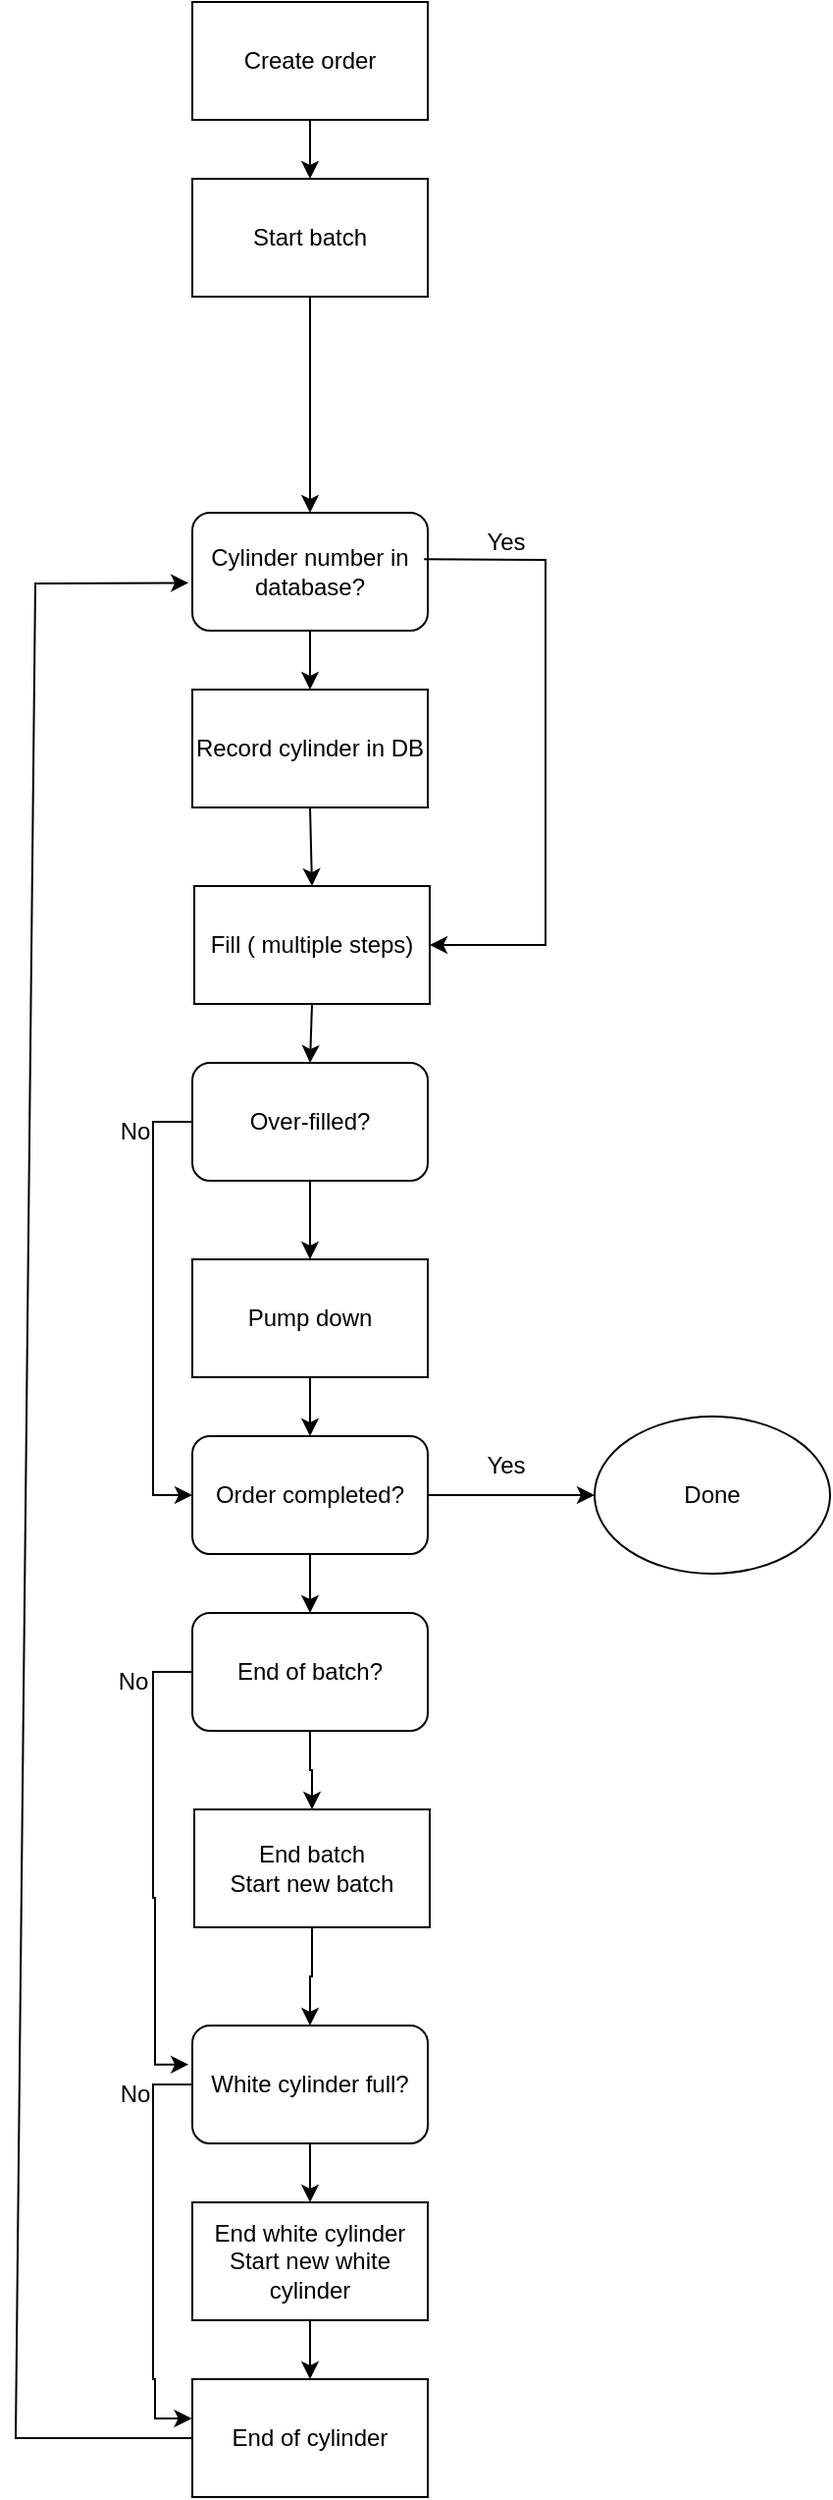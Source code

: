 <mxfile version="27.2.0">
  <diagram name="Page-1" id="SSsxMWeQ8-M9QcmUKwwt">
    <mxGraphModel dx="1481" dy="817" grid="1" gridSize="10" guides="1" tooltips="1" connect="1" arrows="1" fold="1" page="1" pageScale="1" pageWidth="850" pageHeight="1100" math="0" shadow="0">
      <root>
        <mxCell id="0" />
        <mxCell id="1" parent="0" />
        <mxCell id="BgqR5HtgQsPiQOY6_zYx-1" value="Create order" style="rounded=0;whiteSpace=wrap;html=1;" parent="1" vertex="1">
          <mxGeometry x="160" y="100" width="120" height="60" as="geometry" />
        </mxCell>
        <mxCell id="w9UUJg7tNdVBgjsag2E3-1" value="Start batch" style="rounded=0;whiteSpace=wrap;html=1;" parent="1" vertex="1">
          <mxGeometry x="160" y="190" width="120" height="60" as="geometry" />
        </mxCell>
        <mxCell id="w9UUJg7tNdVBgjsag2E3-2" value="Cylinder number in database?" style="rounded=1;whiteSpace=wrap;html=1;" parent="1" vertex="1">
          <mxGeometry x="160" y="360" width="120" height="60" as="geometry" />
        </mxCell>
        <mxCell id="w9UUJg7tNdVBgjsag2E3-3" value="" style="endArrow=classic;html=1;rounded=0;exitX=0.5;exitY=1;exitDx=0;exitDy=0;entryX=0.5;entryY=0;entryDx=0;entryDy=0;" parent="1" source="w9UUJg7tNdVBgjsag2E3-1" target="w9UUJg7tNdVBgjsag2E3-2" edge="1">
          <mxGeometry width="50" height="50" relative="1" as="geometry">
            <mxPoint x="400" y="430" as="sourcePoint" />
            <mxPoint x="450" y="380" as="targetPoint" />
          </mxGeometry>
        </mxCell>
        <mxCell id="w9UUJg7tNdVBgjsag2E3-4" value="" style="endArrow=classic;html=1;rounded=0;entryX=0.5;entryY=0;entryDx=0;entryDy=0;" parent="1" target="w9UUJg7tNdVBgjsag2E3-1" edge="1">
          <mxGeometry width="50" height="50" relative="1" as="geometry">
            <mxPoint x="220" y="160" as="sourcePoint" />
            <mxPoint x="270" y="100" as="targetPoint" />
          </mxGeometry>
        </mxCell>
        <mxCell id="w9UUJg7tNdVBgjsag2E3-5" value="Record cylinder in DB" style="rounded=0;whiteSpace=wrap;html=1;" parent="1" vertex="1">
          <mxGeometry x="160" y="450" width="120" height="60" as="geometry" />
        </mxCell>
        <mxCell id="w9UUJg7tNdVBgjsag2E3-7" value="Fill ( multiple steps)" style="rounded=0;whiteSpace=wrap;html=1;" parent="1" vertex="1">
          <mxGeometry x="161" y="550" width="120" height="60" as="geometry" />
        </mxCell>
        <mxCell id="w9UUJg7tNdVBgjsag2E3-8" value="" style="endArrow=classic;html=1;rounded=0;exitX=0.5;exitY=1;exitDx=0;exitDy=0;" parent="1" source="w9UUJg7tNdVBgjsag2E3-2" target="w9UUJg7tNdVBgjsag2E3-5" edge="1">
          <mxGeometry width="50" height="50" relative="1" as="geometry">
            <mxPoint x="400" y="510" as="sourcePoint" />
            <mxPoint x="450" y="460" as="targetPoint" />
          </mxGeometry>
        </mxCell>
        <mxCell id="w9UUJg7tNdVBgjsag2E3-9" value="" style="endArrow=classic;html=1;rounded=0;entryX=0.5;entryY=0;entryDx=0;entryDy=0;" parent="1" target="w9UUJg7tNdVBgjsag2E3-7" edge="1">
          <mxGeometry width="50" height="50" relative="1" as="geometry">
            <mxPoint x="220" y="510" as="sourcePoint" />
            <mxPoint x="270" y="460" as="targetPoint" />
          </mxGeometry>
        </mxCell>
        <mxCell id="w9UUJg7tNdVBgjsag2E3-10" value="" style="endArrow=classic;html=1;rounded=0;exitX=0.984;exitY=0.393;exitDx=0;exitDy=0;exitPerimeter=0;entryX=1;entryY=0.5;entryDx=0;entryDy=0;" parent="1" source="w9UUJg7tNdVBgjsag2E3-2" target="w9UUJg7tNdVBgjsag2E3-7" edge="1">
          <mxGeometry width="50" height="50" relative="1" as="geometry">
            <mxPoint x="400" y="510" as="sourcePoint" />
            <mxPoint x="340" y="570" as="targetPoint" />
            <Array as="points">
              <mxPoint x="340" y="384" />
              <mxPoint x="340" y="580" />
            </Array>
          </mxGeometry>
        </mxCell>
        <mxCell id="w9UUJg7tNdVBgjsag2E3-11" value="Over-filled?" style="rounded=1;whiteSpace=wrap;html=1;" parent="1" vertex="1">
          <mxGeometry x="160" y="640" width="120" height="60" as="geometry" />
        </mxCell>
        <mxCell id="w9UUJg7tNdVBgjsag2E3-12" value="" style="endArrow=classic;html=1;rounded=0;exitX=0.5;exitY=1;exitDx=0;exitDy=0;entryX=0.5;entryY=0;entryDx=0;entryDy=0;" parent="1" source="w9UUJg7tNdVBgjsag2E3-7" target="w9UUJg7tNdVBgjsag2E3-11" edge="1">
          <mxGeometry width="50" height="50" relative="1" as="geometry">
            <mxPoint x="400" y="510" as="sourcePoint" />
            <mxPoint x="450" y="460" as="targetPoint" />
          </mxGeometry>
        </mxCell>
        <mxCell id="w9UUJg7tNdVBgjsag2E3-13" value="Pump down" style="rounded=0;whiteSpace=wrap;html=1;" parent="1" vertex="1">
          <mxGeometry x="160" y="740" width="120" height="60" as="geometry" />
        </mxCell>
        <mxCell id="w9UUJg7tNdVBgjsag2E3-14" value="Order completed?" style="rounded=1;whiteSpace=wrap;html=1;" parent="1" vertex="1">
          <mxGeometry x="160" y="830" width="120" height="60" as="geometry" />
        </mxCell>
        <mxCell id="IIU9sDHgTt9VbBetMcBd-17" style="edgeStyle=orthogonalEdgeStyle;rounded=0;orthogonalLoop=1;jettySize=auto;html=1;entryX=-0.016;entryY=0.331;entryDx=0;entryDy=0;entryPerimeter=0;" edge="1" parent="1" source="w9UUJg7tNdVBgjsag2E3-15" target="IIU9sDHgTt9VbBetMcBd-2">
          <mxGeometry relative="1" as="geometry">
            <mxPoint x="140" y="1150" as="targetPoint" />
            <Array as="points">
              <mxPoint x="140" y="950" />
              <mxPoint x="140" y="1065" />
              <mxPoint x="141" y="1065" />
              <mxPoint x="141" y="1150" />
            </Array>
          </mxGeometry>
        </mxCell>
        <mxCell id="IIU9sDHgTt9VbBetMcBd-18" style="edgeStyle=orthogonalEdgeStyle;rounded=0;orthogonalLoop=1;jettySize=auto;html=1;entryX=0.5;entryY=0;entryDx=0;entryDy=0;" edge="1" parent="1" source="w9UUJg7tNdVBgjsag2E3-15" target="w9UUJg7tNdVBgjsag2E3-19">
          <mxGeometry relative="1" as="geometry" />
        </mxCell>
        <mxCell id="w9UUJg7tNdVBgjsag2E3-15" value="End of batch?" style="rounded=1;whiteSpace=wrap;html=1;" parent="1" vertex="1">
          <mxGeometry x="160" y="920" width="120" height="60" as="geometry" />
        </mxCell>
        <mxCell id="w9UUJg7tNdVBgjsag2E3-17" value="Done" style="ellipse;whiteSpace=wrap;html=1;" parent="1" vertex="1">
          <mxGeometry x="365" y="820" width="120" height="80" as="geometry" />
        </mxCell>
        <mxCell id="w9UUJg7tNdVBgjsag2E3-18" value="" style="endArrow=classic;html=1;rounded=0;exitX=1;exitY=0.5;exitDx=0;exitDy=0;entryX=0;entryY=0.5;entryDx=0;entryDy=0;" parent="1" source="w9UUJg7tNdVBgjsag2E3-14" target="w9UUJg7tNdVBgjsag2E3-17" edge="1">
          <mxGeometry width="50" height="50" relative="1" as="geometry">
            <mxPoint x="400" y="740" as="sourcePoint" />
            <mxPoint x="450" y="690" as="targetPoint" />
          </mxGeometry>
        </mxCell>
        <mxCell id="IIU9sDHgTt9VbBetMcBd-19" style="edgeStyle=orthogonalEdgeStyle;rounded=0;orthogonalLoop=1;jettySize=auto;html=1;entryX=0.5;entryY=0;entryDx=0;entryDy=0;" edge="1" parent="1" source="w9UUJg7tNdVBgjsag2E3-19" target="IIU9sDHgTt9VbBetMcBd-2">
          <mxGeometry relative="1" as="geometry" />
        </mxCell>
        <mxCell id="w9UUJg7tNdVBgjsag2E3-19" value="&lt;div&gt;End batch&lt;/div&gt;&lt;div&gt;Start new batch&lt;/div&gt;" style="rounded=0;whiteSpace=wrap;html=1;" parent="1" vertex="1">
          <mxGeometry x="161" y="1020" width="120" height="60" as="geometry" />
        </mxCell>
        <mxCell id="w9UUJg7tNdVBgjsag2E3-22" value="" style="endArrow=classic;html=1;rounded=0;exitX=0.5;exitY=1;exitDx=0;exitDy=0;entryX=0.5;entryY=0;entryDx=0;entryDy=0;" parent="1" source="w9UUJg7tNdVBgjsag2E3-11" target="w9UUJg7tNdVBgjsag2E3-13" edge="1">
          <mxGeometry width="50" height="50" relative="1" as="geometry">
            <mxPoint x="400" y="760" as="sourcePoint" />
            <mxPoint x="450" y="710" as="targetPoint" />
          </mxGeometry>
        </mxCell>
        <mxCell id="w9UUJg7tNdVBgjsag2E3-23" value="" style="endArrow=classic;html=1;rounded=0;exitX=0.5;exitY=1;exitDx=0;exitDy=0;" parent="1" source="w9UUJg7tNdVBgjsag2E3-13" target="w9UUJg7tNdVBgjsag2E3-14" edge="1">
          <mxGeometry width="50" height="50" relative="1" as="geometry">
            <mxPoint x="400" y="760" as="sourcePoint" />
            <mxPoint x="450" y="710" as="targetPoint" />
          </mxGeometry>
        </mxCell>
        <mxCell id="w9UUJg7tNdVBgjsag2E3-24" value="" style="endArrow=classic;html=1;rounded=0;exitX=0.5;exitY=1;exitDx=0;exitDy=0;entryX=0.5;entryY=0;entryDx=0;entryDy=0;" parent="1" source="w9UUJg7tNdVBgjsag2E3-14" target="w9UUJg7tNdVBgjsag2E3-15" edge="1">
          <mxGeometry width="50" height="50" relative="1" as="geometry">
            <mxPoint x="400" y="760" as="sourcePoint" />
            <mxPoint x="450" y="710" as="targetPoint" />
          </mxGeometry>
        </mxCell>
        <mxCell id="w9UUJg7tNdVBgjsag2E3-25" value="Yes" style="text;html=1;align=center;verticalAlign=middle;whiteSpace=wrap;rounded=0;" parent="1" vertex="1">
          <mxGeometry x="290" y="830" width="60" height="30" as="geometry" />
        </mxCell>
        <mxCell id="w9UUJg7tNdVBgjsag2E3-29" value="Yes" style="text;html=1;align=center;verticalAlign=middle;whiteSpace=wrap;rounded=0;" parent="1" vertex="1">
          <mxGeometry x="290" y="360" width="60" height="30" as="geometry" />
        </mxCell>
        <mxCell id="w9UUJg7tNdVBgjsag2E3-31" value="" style="endArrow=classic;html=1;rounded=0;exitX=0;exitY=0.5;exitDx=0;exitDy=0;entryX=0;entryY=0.5;entryDx=0;entryDy=0;" parent="1" source="w9UUJg7tNdVBgjsag2E3-11" target="w9UUJg7tNdVBgjsag2E3-14" edge="1">
          <mxGeometry width="50" height="50" relative="1" as="geometry">
            <mxPoint x="400" y="600" as="sourcePoint" />
            <mxPoint x="450" y="550" as="targetPoint" />
            <Array as="points">
              <mxPoint x="140" y="670" />
              <mxPoint x="140" y="860" />
            </Array>
          </mxGeometry>
        </mxCell>
        <mxCell id="w9UUJg7tNdVBgjsag2E3-32" value="No" style="text;html=1;align=center;verticalAlign=middle;whiteSpace=wrap;rounded=0;" parent="1" vertex="1">
          <mxGeometry x="101" y="660" width="60" height="30" as="geometry" />
        </mxCell>
        <mxCell id="IIU9sDHgTt9VbBetMcBd-14" style="edgeStyle=orthogonalEdgeStyle;rounded=0;orthogonalLoop=1;jettySize=auto;html=1;exitX=0.5;exitY=1;exitDx=0;exitDy=0;entryX=0.5;entryY=0;entryDx=0;entryDy=0;" edge="1" parent="1" source="IIU9sDHgTt9VbBetMcBd-2" target="IIU9sDHgTt9VbBetMcBd-3">
          <mxGeometry relative="1" as="geometry" />
        </mxCell>
        <mxCell id="IIU9sDHgTt9VbBetMcBd-16" style="edgeStyle=orthogonalEdgeStyle;rounded=0;orthogonalLoop=1;jettySize=auto;html=1;entryX=-0.002;entryY=0.334;entryDx=0;entryDy=0;entryPerimeter=0;" edge="1" parent="1" source="IIU9sDHgTt9VbBetMcBd-2" target="IIU9sDHgTt9VbBetMcBd-7">
          <mxGeometry relative="1" as="geometry">
            <mxPoint x="150" y="1440" as="targetPoint" />
            <Array as="points">
              <mxPoint x="140" y="1160" />
              <mxPoint x="140" y="1310" />
              <mxPoint x="141" y="1310" />
              <mxPoint x="141" y="1330" />
            </Array>
          </mxGeometry>
        </mxCell>
        <mxCell id="IIU9sDHgTt9VbBetMcBd-2" value="White cylinder full?" style="rounded=1;whiteSpace=wrap;html=1;" vertex="1" parent="1">
          <mxGeometry x="160" y="1130" width="120" height="60" as="geometry" />
        </mxCell>
        <mxCell id="IIU9sDHgTt9VbBetMcBd-15" style="edgeStyle=orthogonalEdgeStyle;rounded=0;orthogonalLoop=1;jettySize=auto;html=1;entryX=0.5;entryY=0;entryDx=0;entryDy=0;" edge="1" parent="1" source="IIU9sDHgTt9VbBetMcBd-3" target="IIU9sDHgTt9VbBetMcBd-7">
          <mxGeometry relative="1" as="geometry" />
        </mxCell>
        <mxCell id="IIU9sDHgTt9VbBetMcBd-3" value="&lt;div&gt;End white cylinder&lt;/div&gt;&lt;div&gt;Start new white cylinder&lt;/div&gt;" style="rounded=0;whiteSpace=wrap;html=1;" vertex="1" parent="1">
          <mxGeometry x="160" y="1220" width="120" height="60" as="geometry" />
        </mxCell>
        <mxCell id="IIU9sDHgTt9VbBetMcBd-7" value="End of cylinder" style="rounded=0;whiteSpace=wrap;html=1;" vertex="1" parent="1">
          <mxGeometry x="160" y="1310" width="120" height="60" as="geometry" />
        </mxCell>
        <mxCell id="IIU9sDHgTt9VbBetMcBd-10" value="" style="endArrow=classic;html=1;rounded=0;entryX=-0.016;entryY=0.595;entryDx=0;entryDy=0;entryPerimeter=0;exitX=0;exitY=0.5;exitDx=0;exitDy=0;" edge="1" parent="1" source="IIU9sDHgTt9VbBetMcBd-7" target="w9UUJg7tNdVBgjsag2E3-2">
          <mxGeometry width="50" height="50" relative="1" as="geometry">
            <mxPoint x="160" y="1160" as="sourcePoint" />
            <mxPoint x="70" y="390" as="targetPoint" />
            <Array as="points">
              <mxPoint x="70" y="1340" />
              <mxPoint x="80" y="396" />
            </Array>
          </mxGeometry>
        </mxCell>
        <mxCell id="IIU9sDHgTt9VbBetMcBd-20" value="No" style="text;html=1;align=center;verticalAlign=middle;whiteSpace=wrap;rounded=0;" vertex="1" parent="1">
          <mxGeometry x="100" y="940" width="60" height="30" as="geometry" />
        </mxCell>
        <mxCell id="IIU9sDHgTt9VbBetMcBd-21" value="No" style="text;html=1;align=center;verticalAlign=middle;whiteSpace=wrap;rounded=0;" vertex="1" parent="1">
          <mxGeometry x="101" y="1150" width="60" height="30" as="geometry" />
        </mxCell>
      </root>
    </mxGraphModel>
  </diagram>
</mxfile>
